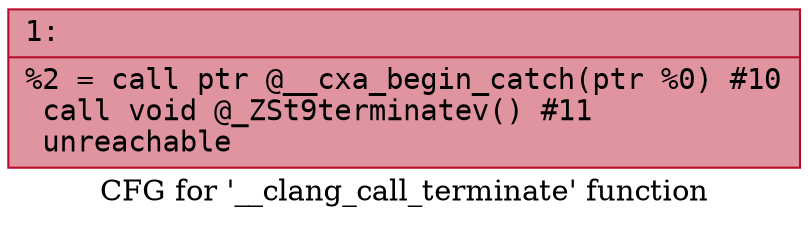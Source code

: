 digraph "CFG for '__clang_call_terminate' function" {
	label="CFG for '__clang_call_terminate' function";

	Node0x6000004edae0 [shape=record,color="#b70d28ff", style=filled, fillcolor="#b70d2870" fontname="Courier",label="{1:\l|  %2 = call ptr @__cxa_begin_catch(ptr %0) #10\l  call void @_ZSt9terminatev() #11\l  unreachable\l}"];
}
